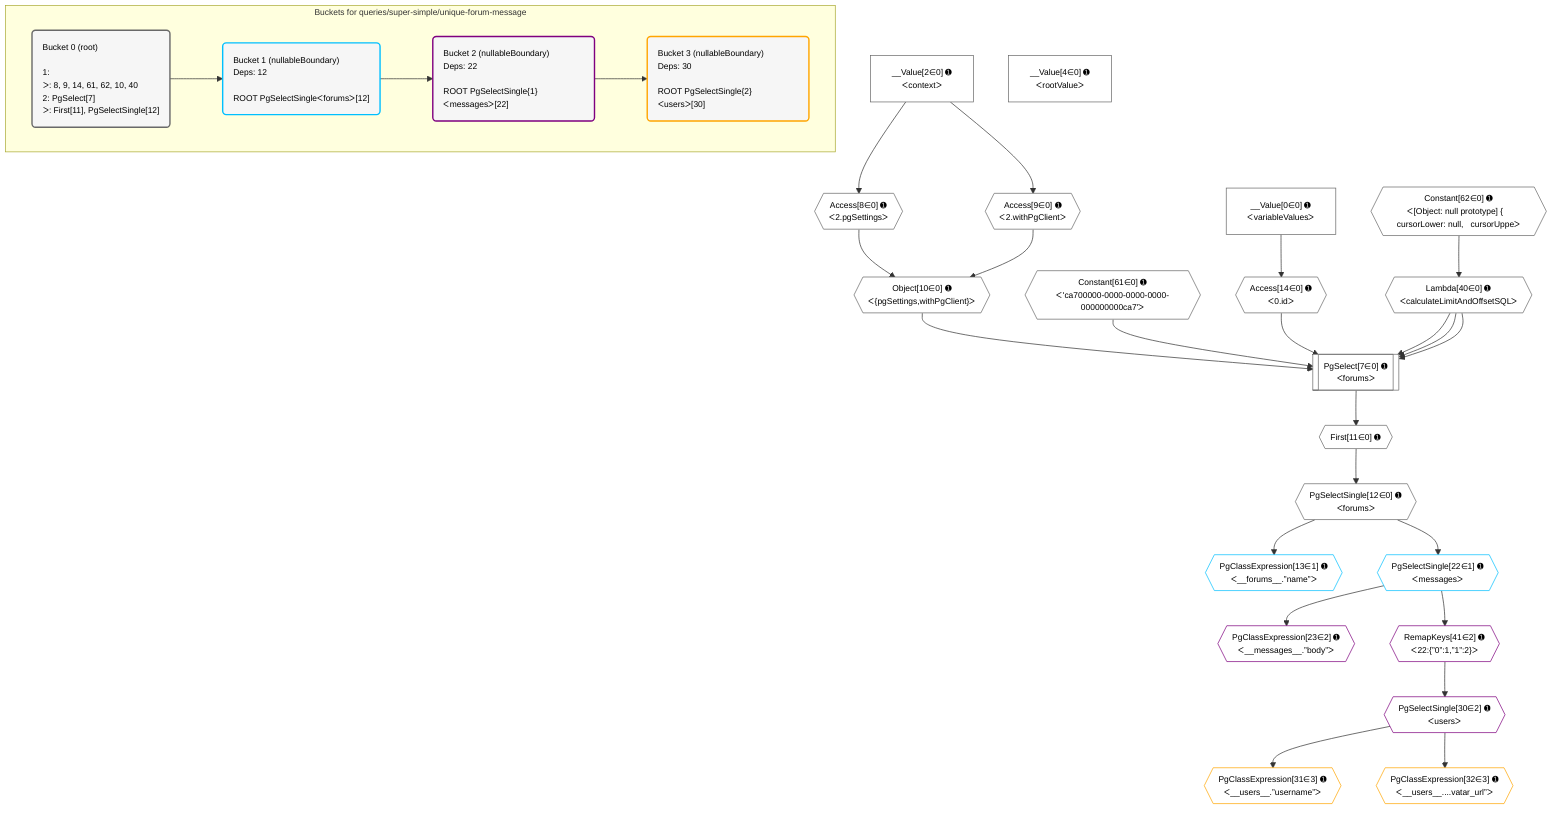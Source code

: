 %%{init: {'themeVariables': { 'fontSize': '12px'}}}%%
graph TD
    classDef path fill:#eee,stroke:#000,color:#000
    classDef plan fill:#fff,stroke-width:1px,color:#000
    classDef itemplan fill:#fff,stroke-width:2px,color:#000
    classDef unbatchedplan fill:#dff,stroke-width:1px,color:#000
    classDef sideeffectplan fill:#fcc,stroke-width:2px,color:#000
    classDef bucket fill:#f6f6f6,color:#000,stroke-width:2px,text-align:left


    %% plan dependencies
    PgSelect7[["PgSelect[7∈0] ➊<br />ᐸforumsᐳ"]]:::plan
    Object10{{"Object[10∈0] ➊<br />ᐸ{pgSettings,withPgClient}ᐳ"}}:::plan
    Constant61{{"Constant[61∈0] ➊<br />ᐸ'ca700000-0000-0000-0000-000000000ca7'ᐳ"}}:::plan
    Access14{{"Access[14∈0] ➊<br />ᐸ0.idᐳ"}}:::plan
    Lambda40{{"Lambda[40∈0] ➊<br />ᐸcalculateLimitAndOffsetSQLᐳ"}}:::plan
    Object10 & Constant61 & Access14 & Lambda40 & Lambda40 & Lambda40 --> PgSelect7
    Access8{{"Access[8∈0] ➊<br />ᐸ2.pgSettingsᐳ"}}:::plan
    Access9{{"Access[9∈0] ➊<br />ᐸ2.withPgClientᐳ"}}:::plan
    Access8 & Access9 --> Object10
    __Value2["__Value[2∈0] ➊<br />ᐸcontextᐳ"]:::plan
    __Value2 --> Access8
    __Value2 --> Access9
    First11{{"First[11∈0] ➊"}}:::plan
    PgSelect7 --> First11
    PgSelectSingle12{{"PgSelectSingle[12∈0] ➊<br />ᐸforumsᐳ"}}:::plan
    First11 --> PgSelectSingle12
    __Value0["__Value[0∈0] ➊<br />ᐸvariableValuesᐳ"]:::plan
    __Value0 --> Access14
    Constant62{{"Constant[62∈0] ➊<br />ᐸ[Object: null prototype] {   cursorLower: null,   cursorUppeᐳ"}}:::plan
    Constant62 --> Lambda40
    __Value4["__Value[4∈0] ➊<br />ᐸrootValueᐳ"]:::plan
    PgClassExpression13{{"PgClassExpression[13∈1] ➊<br />ᐸ__forums__.”name”ᐳ"}}:::plan
    PgSelectSingle12 --> PgClassExpression13
    PgSelectSingle22{{"PgSelectSingle[22∈1] ➊<br />ᐸmessagesᐳ"}}:::plan
    PgSelectSingle12 --> PgSelectSingle22
    PgClassExpression23{{"PgClassExpression[23∈2] ➊<br />ᐸ__messages__.”body”ᐳ"}}:::plan
    PgSelectSingle22 --> PgClassExpression23
    PgSelectSingle30{{"PgSelectSingle[30∈2] ➊<br />ᐸusersᐳ"}}:::plan
    RemapKeys41{{"RemapKeys[41∈2] ➊<br />ᐸ22:{”0”:1,”1”:2}ᐳ"}}:::plan
    RemapKeys41 --> PgSelectSingle30
    PgSelectSingle22 --> RemapKeys41
    PgClassExpression31{{"PgClassExpression[31∈3] ➊<br />ᐸ__users__.”username”ᐳ"}}:::plan
    PgSelectSingle30 --> PgClassExpression31
    PgClassExpression32{{"PgClassExpression[32∈3] ➊<br />ᐸ__users__....vatar_url”ᐳ"}}:::plan
    PgSelectSingle30 --> PgClassExpression32

    %% define steps

    subgraph "Buckets for queries/super-simple/unique-forum-message"
    Bucket0("Bucket 0 (root)<br /><br />1: <br />ᐳ: 8, 9, 14, 61, 62, 10, 40<br />2: PgSelect[7]<br />ᐳ: First[11], PgSelectSingle[12]"):::bucket
    classDef bucket0 stroke:#696969
    class Bucket0,__Value0,__Value2,__Value4,PgSelect7,Access8,Access9,Object10,First11,PgSelectSingle12,Access14,Lambda40,Constant61,Constant62 bucket0
    Bucket1("Bucket 1 (nullableBoundary)<br />Deps: 12<br /><br />ROOT PgSelectSingleᐸforumsᐳ[12]"):::bucket
    classDef bucket1 stroke:#00bfff
    class Bucket1,PgClassExpression13,PgSelectSingle22 bucket1
    Bucket2("Bucket 2 (nullableBoundary)<br />Deps: 22<br /><br />ROOT PgSelectSingle{1}ᐸmessagesᐳ[22]"):::bucket
    classDef bucket2 stroke:#7f007f
    class Bucket2,PgClassExpression23,PgSelectSingle30,RemapKeys41 bucket2
    Bucket3("Bucket 3 (nullableBoundary)<br />Deps: 30<br /><br />ROOT PgSelectSingle{2}ᐸusersᐳ[30]"):::bucket
    classDef bucket3 stroke:#ffa500
    class Bucket3,PgClassExpression31,PgClassExpression32 bucket3
    Bucket0 --> Bucket1
    Bucket1 --> Bucket2
    Bucket2 --> Bucket3
    end